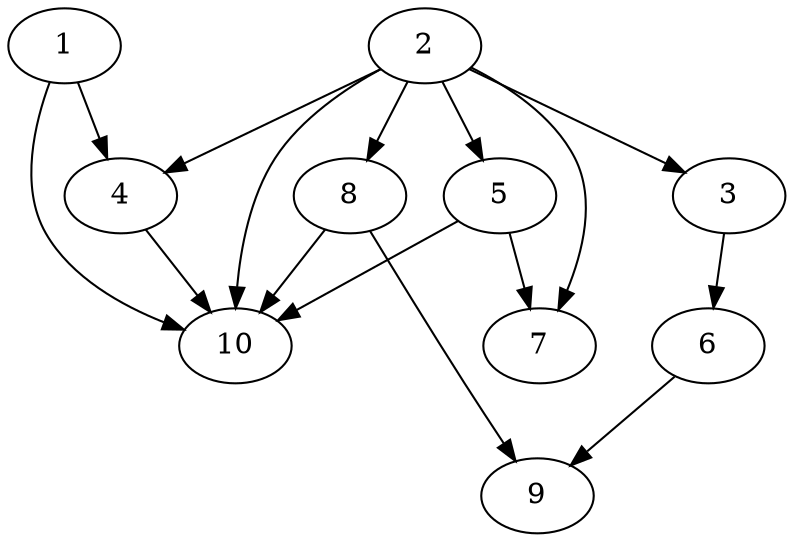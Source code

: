 digraph "Random_Nodes_10_Density_1.50_CCR_2.03_WeightType_Random" {
	graph ["Duplicate states"=4498,
		"Max states in OPEN"=555,
		Modes="60000ms; partial expansion, ; Pruning: processor isomorphism, processor normalisation, task equivalence, equivalent schedule 2, ; \
F-value: new, DRT, ; Optimisation: list scheduling, ",
		"Node concurrency"=-1,
		"Number of processors"=16,
		"Pruned using list schedule length"=25248,
		"States removed from OPEN"=5379,
		"Time to schedule (ms)"=436,
		"Total idle time"=22,
		"Total schedule length"=34,
		"Total sequential time"=63,
		"Total states created"=35633
	];
	1	 ["Finish time"=7,
		Processor=0,
		"Start time"=0,
		Weight=7];
	4	 ["Finish time"=21,
		Processor=0,
		"Start time"=11,
		Weight=10];
	1 -> 4	 [Weight=3];
	10	 ["Finish time"=30,
		Processor=1,
		"Start time"=27,
		Weight=3];
	1 -> 10	 [Weight=12];
	2	 ["Finish time"=6,
		Processor=1,
		"Start time"=0,
		Weight=6];
	3	 ["Finish time"=9,
		Processor=1,
		"Start time"=6,
		Weight=3];
	2 -> 3	 [Weight=13];
	2 -> 4	 [Weight=5];
	5	 ["Finish time"=21,
		Processor=1,
		"Start time"=19,
		Weight=2];
	2 -> 5	 [Weight=8];
	7	 ["Finish time"=27,
		Processor=1,
		"Start time"=21,
		Weight=6];
	2 -> 7	 [Weight=13];
	8	 ["Finish time"=19,
		Processor=1,
		"Start time"=9,
		Weight=10];
	2 -> 8	 [Weight=12];
	2 -> 10	 [Weight=9];
	6	 ["Finish time"=24,
		Processor=2,
		"Start time"=17,
		Weight=7];
	3 -> 6	 [Weight=8];
	4 -> 10	 [Weight=4];
	5 -> 7	 [Weight=8];
	5 -> 10	 [Weight=5];
	9	 ["Finish time"=34,
		Processor=2,
		"Start time"=25,
		Weight=9];
	6 -> 9	 [Weight=9];
	8 -> 9	 [Weight=6];
	8 -> 10	 [Weight=13];
}
